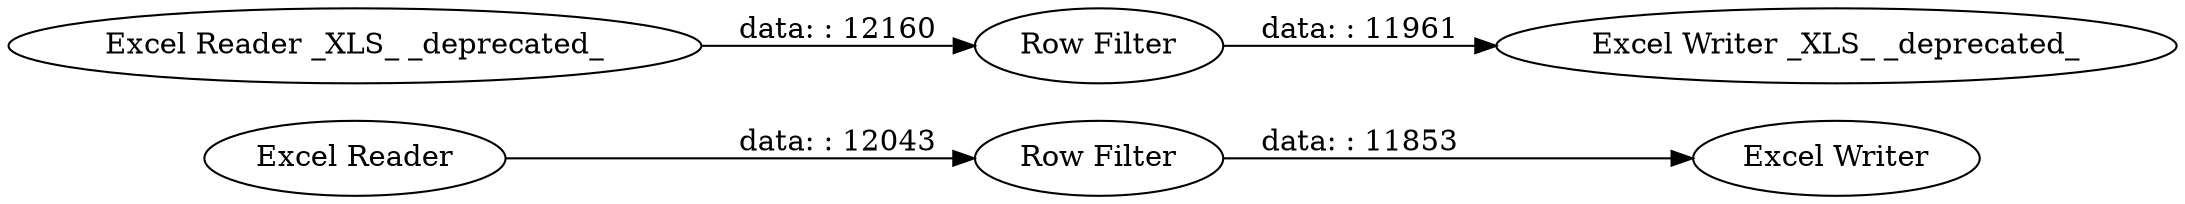 digraph {
	"5890596046665391235_86" [label="Excel Writer"]
	"5890596046665391235_77" [label="Excel Reader"]
	"5890596046665391235_90" [label="Row Filter"]
	"5890596046665391235_89" [label="Excel Reader _XLS_ _deprecated_"]
	"5890596046665391235_33" [label="Row Filter"]
	"5890596046665391235_88" [label="Excel Writer _XLS_ _deprecated_"]
	"5890596046665391235_90" -> "5890596046665391235_86" [label="data: : 11853"]
	"5890596046665391235_89" -> "5890596046665391235_33" [label="data: : 12160"]
	"5890596046665391235_77" -> "5890596046665391235_90" [label="data: : 12043"]
	"5890596046665391235_33" -> "5890596046665391235_88" [label="data: : 11961"]
	rankdir=LR
}

